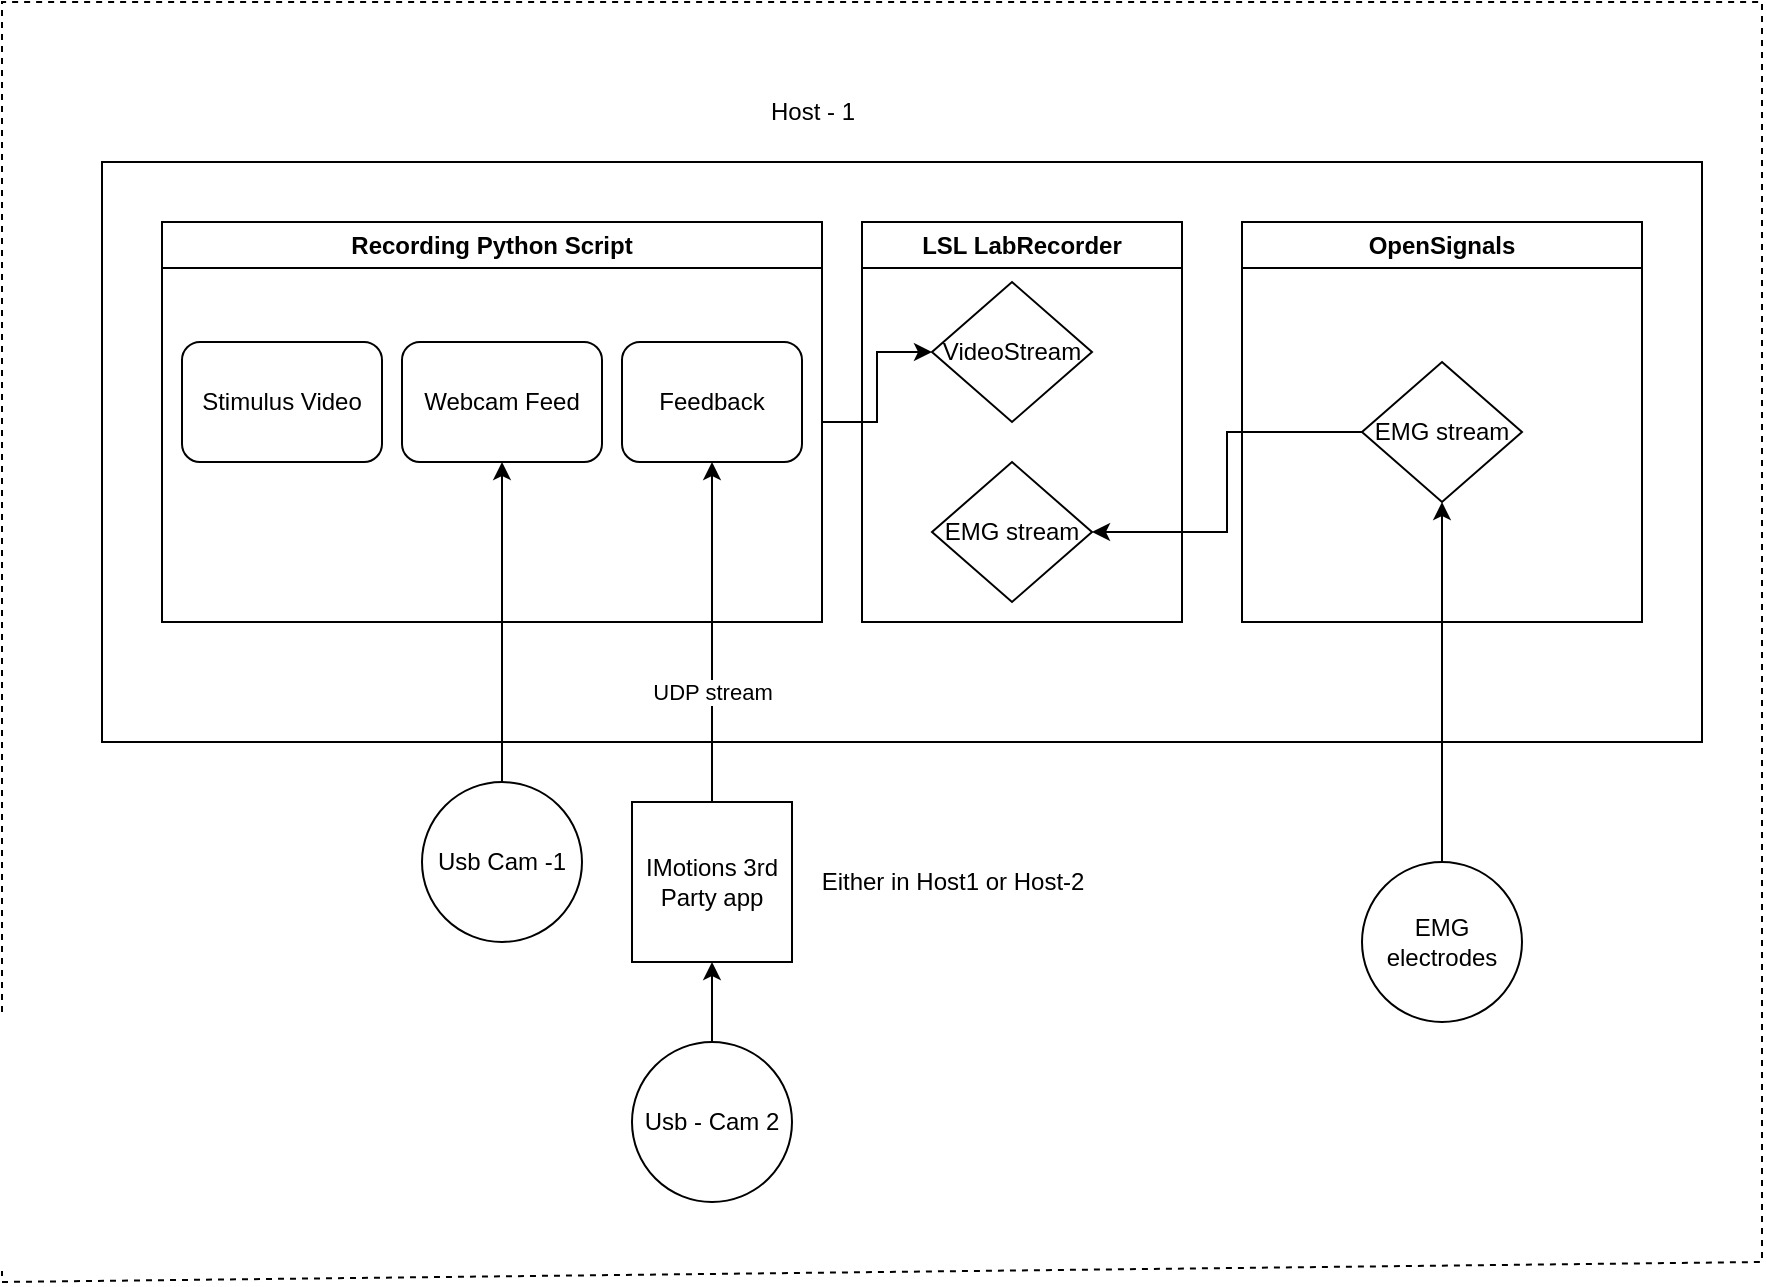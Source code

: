 <mxfile version="21.0.6" type="device"><diagram name="Page-1" id="papDHFa58su40XAEVlTb"><mxGraphModel dx="2286" dy="884" grid="1" gridSize="10" guides="1" tooltips="1" connect="1" arrows="1" fold="1" page="1" pageScale="1" pageWidth="850" pageHeight="1100" math="0" shadow="0"><root><mxCell id="0"/><mxCell id="1" parent="0"/><mxCell id="uP7balm-v5eh6s_S4SUU-5" value="Usb Cam -1" style="ellipse;whiteSpace=wrap;html=1;aspect=fixed;" vertex="1" parent="1"><mxGeometry x="130" y="470" width="80" height="80" as="geometry"/></mxCell><mxCell id="uP7balm-v5eh6s_S4SUU-22" style="edgeStyle=orthogonalEdgeStyle;rounded=0;orthogonalLoop=1;jettySize=auto;html=1;exitX=0.5;exitY=0;exitDx=0;exitDy=0;entryX=0.5;entryY=1;entryDx=0;entryDy=0;" edge="1" parent="1" source="uP7balm-v5eh6s_S4SUU-6" target="uP7balm-v5eh6s_S4SUU-21"><mxGeometry relative="1" as="geometry"/></mxCell><mxCell id="uP7balm-v5eh6s_S4SUU-6" value="Usb - Cam 2" style="ellipse;whiteSpace=wrap;html=1;aspect=fixed;" vertex="1" parent="1"><mxGeometry x="235" y="600" width="80" height="80" as="geometry"/></mxCell><mxCell id="uP7balm-v5eh6s_S4SUU-11" value="" style="rounded=0;whiteSpace=wrap;html=1;" vertex="1" parent="1"><mxGeometry x="-30" y="160" width="800" height="290" as="geometry"/></mxCell><mxCell id="uP7balm-v5eh6s_S4SUU-12" value="Host - 1" style="text;html=1;align=center;verticalAlign=middle;resizable=0;points=[];autosize=1;strokeColor=none;fillColor=none;" vertex="1" parent="1"><mxGeometry x="290" y="120" width="70" height="30" as="geometry"/></mxCell><mxCell id="uP7balm-v5eh6s_S4SUU-27" style="edgeStyle=orthogonalEdgeStyle;rounded=0;orthogonalLoop=1;jettySize=auto;html=1;exitX=1;exitY=0.5;exitDx=0;exitDy=0;entryX=0;entryY=0.5;entryDx=0;entryDy=0;" edge="1" parent="1" source="uP7balm-v5eh6s_S4SUU-13" target="uP7balm-v5eh6s_S4SUU-25"><mxGeometry relative="1" as="geometry"/></mxCell><mxCell id="uP7balm-v5eh6s_S4SUU-13" value="Recording Python Script" style="swimlane;whiteSpace=wrap;html=1;" vertex="1" parent="1"><mxGeometry y="190" width="330" height="200" as="geometry"/></mxCell><mxCell id="uP7balm-v5eh6s_S4SUU-14" value="Stimulus Video" style="rounded=1;whiteSpace=wrap;html=1;" vertex="1" parent="uP7balm-v5eh6s_S4SUU-13"><mxGeometry x="10" y="60" width="100" height="60" as="geometry"/></mxCell><mxCell id="uP7balm-v5eh6s_S4SUU-15" value="Webcam Feed" style="rounded=1;whiteSpace=wrap;html=1;" vertex="1" parent="1"><mxGeometry x="120" y="250" width="100" height="60" as="geometry"/></mxCell><mxCell id="uP7balm-v5eh6s_S4SUU-16" value="Feedback" style="rounded=1;whiteSpace=wrap;html=1;" vertex="1" parent="1"><mxGeometry x="230" y="250" width="90" height="60" as="geometry"/></mxCell><mxCell id="uP7balm-v5eh6s_S4SUU-18" style="edgeStyle=orthogonalEdgeStyle;rounded=0;orthogonalLoop=1;jettySize=auto;html=1;exitX=0.5;exitY=0;exitDx=0;exitDy=0;" edge="1" parent="1" source="uP7balm-v5eh6s_S4SUU-5" target="uP7balm-v5eh6s_S4SUU-15"><mxGeometry relative="1" as="geometry"/></mxCell><mxCell id="uP7balm-v5eh6s_S4SUU-19" value="LSL LabRecorder" style="swimlane;whiteSpace=wrap;html=1;" vertex="1" parent="1"><mxGeometry x="350" y="190" width="160" height="200" as="geometry"/></mxCell><mxCell id="uP7balm-v5eh6s_S4SUU-29" value="EMG stream" style="rhombus;whiteSpace=wrap;html=1;" vertex="1" parent="uP7balm-v5eh6s_S4SUU-19"><mxGeometry x="35" y="120" width="80" height="70" as="geometry"/></mxCell><mxCell id="uP7balm-v5eh6s_S4SUU-23" style="edgeStyle=orthogonalEdgeStyle;rounded=0;orthogonalLoop=1;jettySize=auto;html=1;exitX=0.5;exitY=0;exitDx=0;exitDy=0;entryX=0.5;entryY=1;entryDx=0;entryDy=0;" edge="1" parent="1" source="uP7balm-v5eh6s_S4SUU-21" target="uP7balm-v5eh6s_S4SUU-16"><mxGeometry relative="1" as="geometry"/></mxCell><mxCell id="uP7balm-v5eh6s_S4SUU-30" value="UDP stream" style="edgeLabel;html=1;align=center;verticalAlign=middle;resizable=0;points=[];" vertex="1" connectable="0" parent="uP7balm-v5eh6s_S4SUU-23"><mxGeometry x="-0.349" relative="1" as="geometry"><mxPoint as="offset"/></mxGeometry></mxCell><mxCell id="uP7balm-v5eh6s_S4SUU-21" value="IMotions 3rd Party app" style="whiteSpace=wrap;html=1;aspect=fixed;" vertex="1" parent="1"><mxGeometry x="235" y="480" width="80" height="80" as="geometry"/></mxCell><mxCell id="uP7balm-v5eh6s_S4SUU-24" value="Either in Host1 or Host-2" style="text;html=1;align=center;verticalAlign=middle;resizable=0;points=[];autosize=1;strokeColor=none;fillColor=none;" vertex="1" parent="1"><mxGeometry x="320" y="505" width="150" height="30" as="geometry"/></mxCell><mxCell id="uP7balm-v5eh6s_S4SUU-25" value="VideoStream" style="rhombus;whiteSpace=wrap;html=1;" vertex="1" parent="1"><mxGeometry x="385" y="220" width="80" height="70" as="geometry"/></mxCell><mxCell id="uP7balm-v5eh6s_S4SUU-28" value="OpenSignals" style="swimlane;whiteSpace=wrap;html=1;" vertex="1" parent="1"><mxGeometry x="540" y="190" width="200" height="200" as="geometry"/></mxCell><mxCell id="uP7balm-v5eh6s_S4SUU-26" value="EMG stream" style="rhombus;whiteSpace=wrap;html=1;" vertex="1" parent="uP7balm-v5eh6s_S4SUU-28"><mxGeometry x="60" y="70" width="80" height="70" as="geometry"/></mxCell><mxCell id="uP7balm-v5eh6s_S4SUU-31" style="edgeStyle=orthogonalEdgeStyle;rounded=0;orthogonalLoop=1;jettySize=auto;html=1;exitX=0;exitY=0.5;exitDx=0;exitDy=0;entryX=1;entryY=0.5;entryDx=0;entryDy=0;" edge="1" parent="1" source="uP7balm-v5eh6s_S4SUU-26" target="uP7balm-v5eh6s_S4SUU-29"><mxGeometry relative="1" as="geometry"/></mxCell><mxCell id="uP7balm-v5eh6s_S4SUU-33" style="edgeStyle=orthogonalEdgeStyle;rounded=0;orthogonalLoop=1;jettySize=auto;html=1;exitX=0.5;exitY=0;exitDx=0;exitDy=0;entryX=0.5;entryY=1;entryDx=0;entryDy=0;" edge="1" parent="1" source="uP7balm-v5eh6s_S4SUU-32" target="uP7balm-v5eh6s_S4SUU-26"><mxGeometry relative="1" as="geometry"/></mxCell><mxCell id="uP7balm-v5eh6s_S4SUU-32" value="EMG electrodes" style="ellipse;whiteSpace=wrap;html=1;aspect=fixed;" vertex="1" parent="1"><mxGeometry x="600" y="510" width="80" height="80" as="geometry"/></mxCell><mxCell id="uP7balm-v5eh6s_S4SUU-34" value="" style="endArrow=none;dashed=1;html=1;rounded=0;" edge="1" parent="1"><mxGeometry width="50" height="50" relative="1" as="geometry"><mxPoint x="-80" y="720" as="sourcePoint"/><mxPoint x="-80" y="720" as="targetPoint"/><Array as="points"><mxPoint x="800" y="710"/><mxPoint x="800" y="80"/><mxPoint x="-80" y="80"/></Array></mxGeometry></mxCell></root></mxGraphModel></diagram></mxfile>